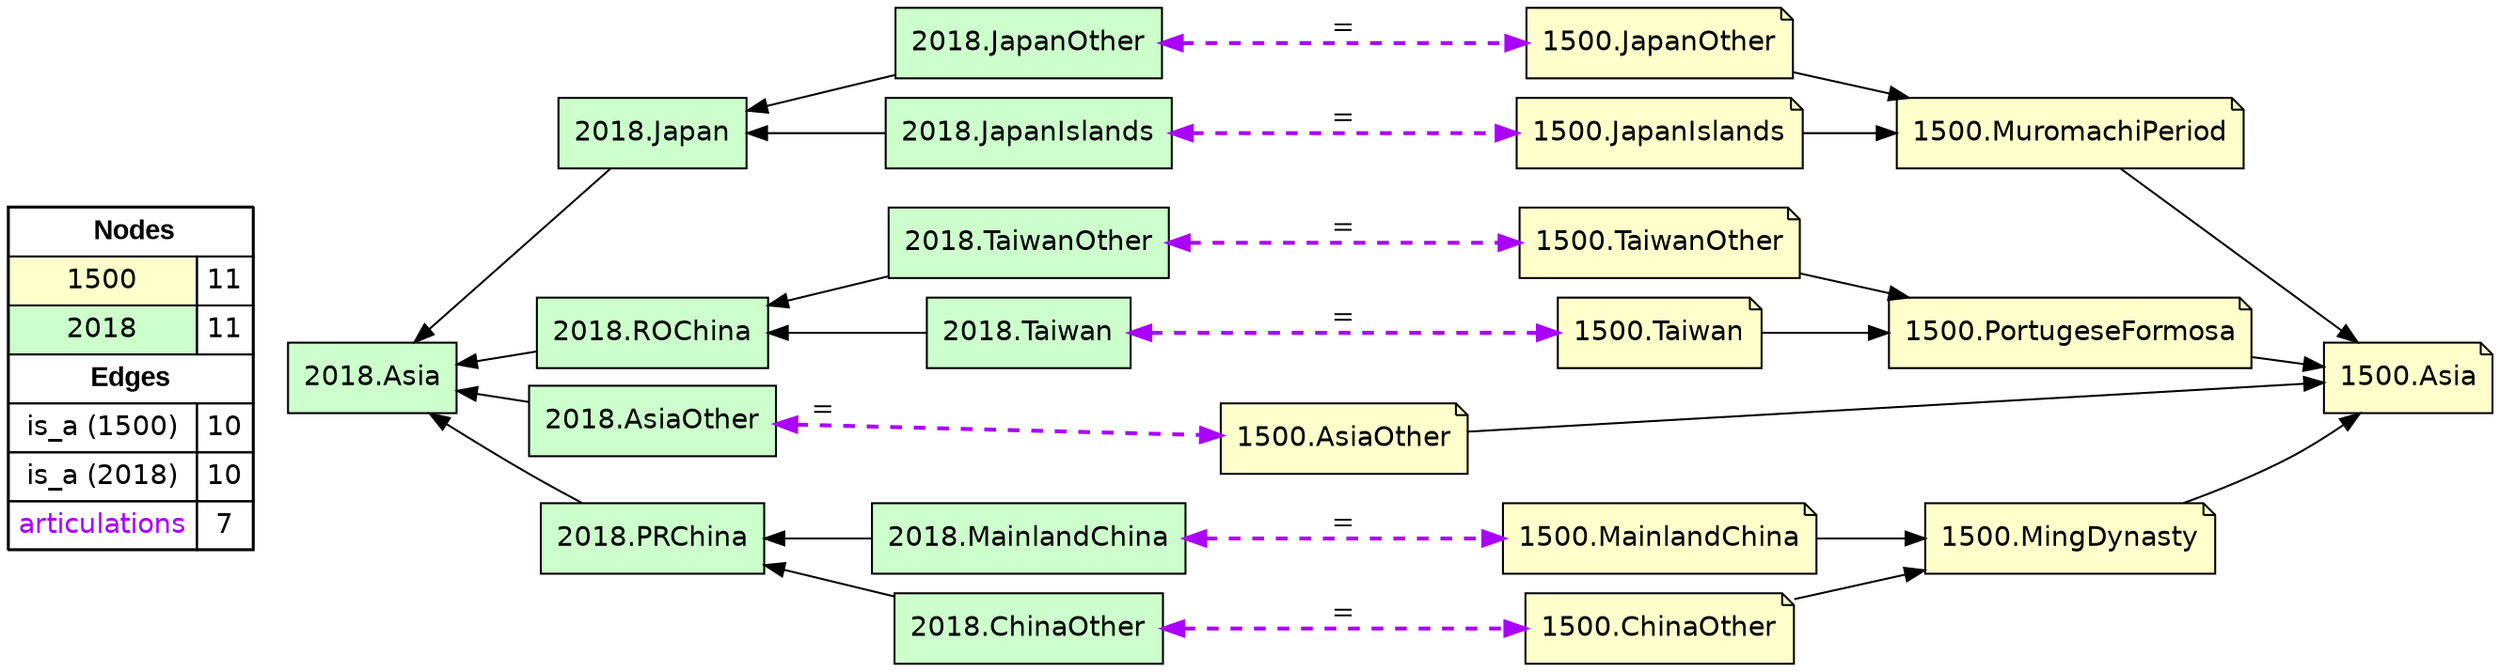 digraph{
rankdir=LR
node[shape=circle style=filled fillcolor="#FFFFFF"] 
node[shape=note style=filled fillcolor="#FFFFCC" fontname="helvetica"] 
"1500.JapanIslands"
"1500.TaiwanOther"
"1500.Taiwan"
"1500.Asia"
"1500.AsiaOther"
"1500.MainlandChina"
"1500.PortugeseFormosa"
"1500.JapanOther"
"1500.ChinaOther"
"1500.MuromachiPeriod"
"1500.MingDynasty"
node[shape=circle style=filled fillcolor="#FFFFFF"] 
node[shape=box style=filled fillcolor="#CCFFCC" fontname="helvetica"] 
"2018.Japan"
"2018.ROChina"
"2018.AsiaOther"
"2018.Asia"
"2018.TaiwanOther"
"2018.MainlandChina"
"2018.Taiwan"
"2018.JapanOther"
"2018.PRChina"
"2018.JapanIslands"
"2018.ChinaOther"
edge[style=solid color="#000000" constraint=true penwidth=1 dir=forward]
edge[style=solid color="#000000" constraint=true penwidth=1 dir=forward]
"1500.JapanOther" -> "1500.MuromachiPeriod"
"1500.Taiwan" -> "1500.PortugeseFormosa"
"1500.TaiwanOther" -> "1500.PortugeseFormosa"
"1500.MingDynasty" -> "1500.Asia"
"1500.MuromachiPeriod" -> "1500.Asia"
"1500.ChinaOther" -> "1500.MingDynasty"
"1500.JapanIslands" -> "1500.MuromachiPeriod"
"1500.MainlandChina" -> "1500.MingDynasty"
"1500.AsiaOther" -> "1500.Asia"
"1500.PortugeseFormosa" -> "1500.Asia"
edge[style=solid color="#000000" constraint=true penwidth=1 dir=forward]
edge[style=solid color="#000000" constraint=true penwidth=1 dir=forward]
"2018.ROChina" -> "2018.Taiwan" [dir=back]
"2018.Asia" -> "2018.ROChina" [dir=back]
"2018.Asia" -> "2018.PRChina" [dir=back]
"2018.Asia" -> "2018.AsiaOther" [dir=back]
"2018.PRChina" -> "2018.ChinaOther" [dir=back]
"2018.PRChina" -> "2018.MainlandChina" [dir=back]
"2018.ROChina" -> "2018.TaiwanOther" [dir=back]
"2018.Japan" -> "2018.JapanOther" [dir=back]
"2018.Asia" -> "2018.Japan" [dir=back]
"2018.Japan" -> "2018.JapanIslands" [dir=back]
edge[style=solid color="#000000" constraint=true penwidth=1 dir=forward]
edge[style=dashed color="#AA00FF" constraint=true penwidth=2 dir=both]
"2018.TaiwanOther" -> "1500.TaiwanOther" [label="="]
"2018.JapanIslands" -> "1500.JapanIslands" [label="="]
"2018.AsiaOther" -> "1500.AsiaOther" [label="="]
"2018.ChinaOther" -> "1500.ChinaOther" [label="="]
"2018.JapanOther" -> "1500.JapanOther" [label="="]
"2018.MainlandChina" -> "1500.MainlandChina" [label="="]
"2018.Taiwan" -> "1500.Taiwan" [label="="]
node[shape=box] 
{rank=source Legend [fillcolor= white margin=0 label=< 
 <TABLE BORDER="0" CELLBORDER="1" CELLSPACING="0" CELLPADDING="4"> 
<TR> <TD COLSPAN="2"><font face="Arial Black"> Nodes</font></TD> </TR> 
<TR> 
 <TD bgcolor="#FFFFCC" fontname="helvetica">1500</TD> 
 <TD>11</TD> 
 </TR> 
<TR> 
 <TD bgcolor="#CCFFCC" fontname="helvetica">2018</TD> 
 <TD>11</TD> 
 </TR> 
<TR> <TD COLSPAN="2"><font face = "Arial Black"> Edges </font></TD> </TR> 
<TR> 
 <TD><font color ="#000000">is_a (1500)</font></TD><TD>10</TD>
</TR>
<TR> 
 <TD><font color ="#000000">is_a (2018)</font></TD><TD>10</TD>
</TR>
<TR> 
 <TD><font color ="#AA00FF">articulations</font></TD><TD>7</TD>
</TR>
</TABLE> 
 >] } 
}